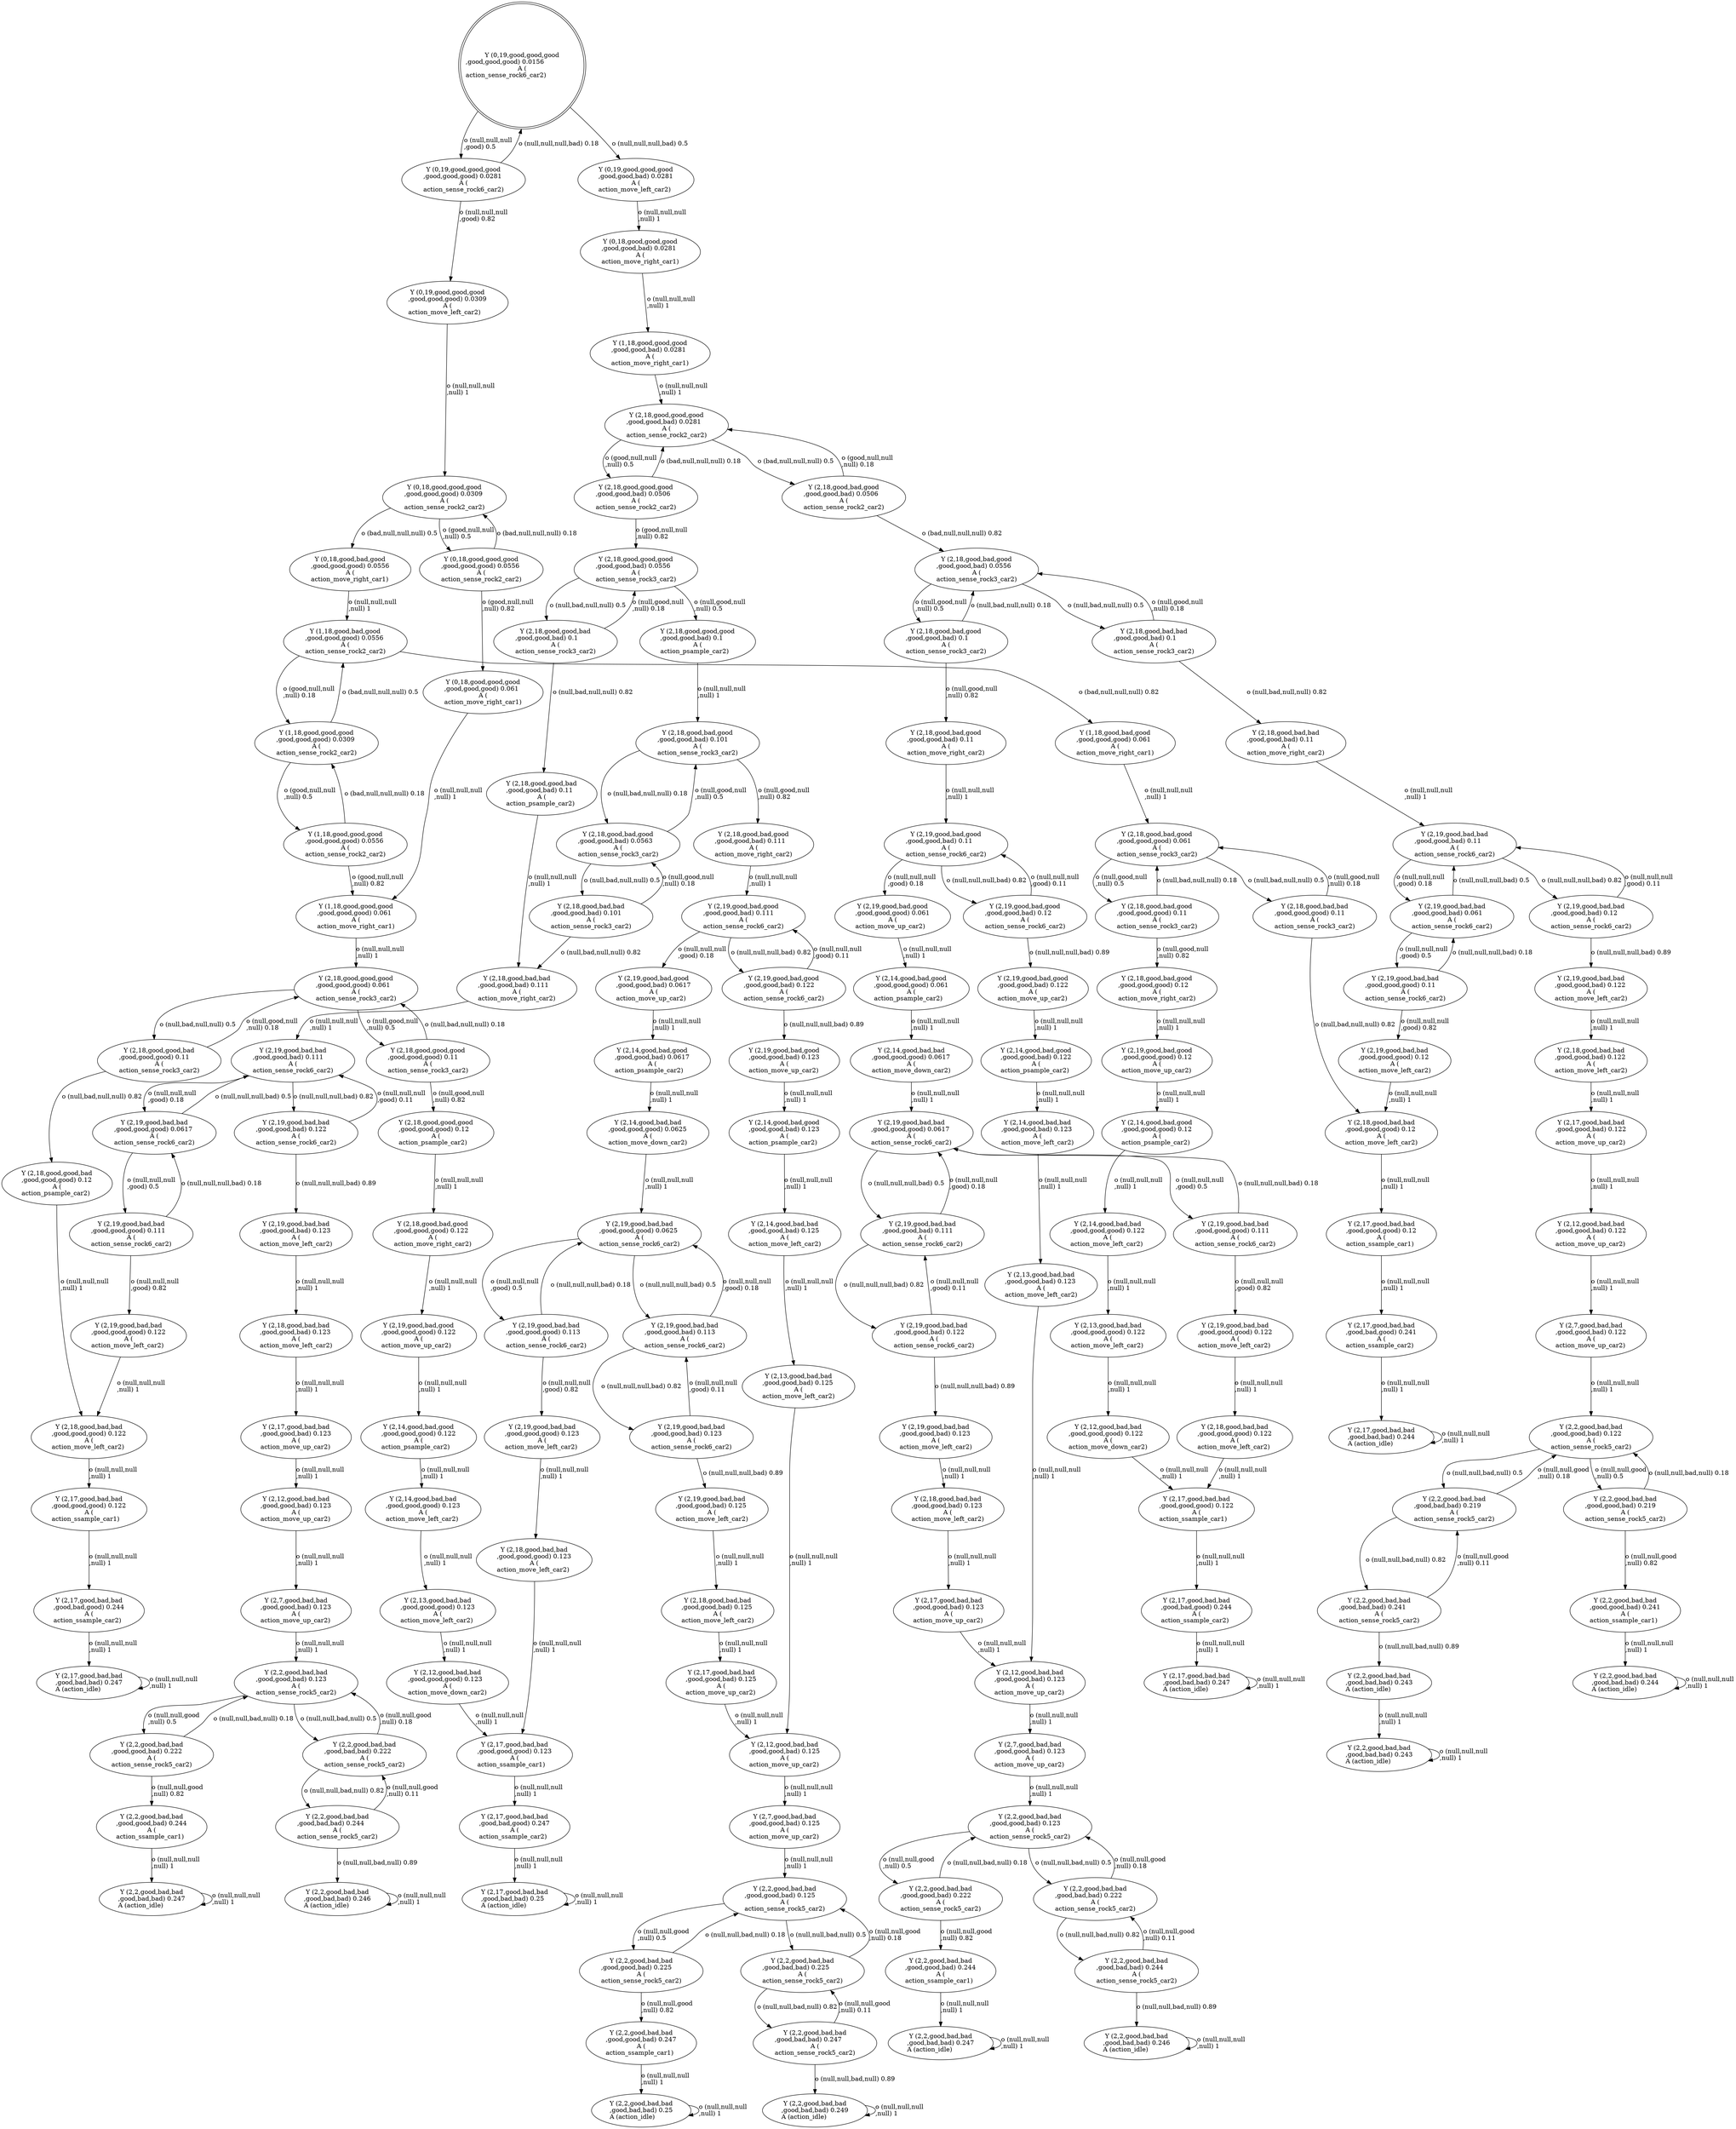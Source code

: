 digraph G
{
root [label="Y (0,19,good,good,good\n,good,good,good) 0.0156\lA (\naction_sense_rock6_car2)\l" shape=doublecircle labeljust="l"];
x0row214 [label="Y (2,18,good,good,bad\n,good,good,good) 0.12\lA (\naction_psample_car2)\l"];
x0row225 [label="Y (2,18,good,bad,bad\n,good,good,good) 0.122\lA (\naction_move_left_car2)\l"];
x0row26 [label="Y (0,18,good,good,good\n,good,good,good) 0.0309\lA (\naction_sense_rock2_car2)\l"];
x0row35 [label="Y (1,18,good,good,good\n,good,good,good) 0.0309\lA (\naction_sense_rock2_car2)\l"];
x0row48 [label="Y (1,18,good,good,good\n,good,good,good) 0.0556\lA (\naction_sense_rock2_car2)\l"];
x0row335 [label="Y (2,18,good,bad,good\n,good,good,good) 0.11\lA (\naction_sense_rock3_car2)\l"];
x0row336 [label="Y (2,18,good,bad,bad\n,good,good,good) 0.11\lA (\naction_sense_rock3_car2)\l"];
x0row348 [label="Y (2,18,good,bad,good\n,good,good,good) 0.12\lA (\naction_move_right_car2)\l"];
x0row183 [label="Y (2,17,good,bad,bad\n,good,good,good) 0.123\lA (\naction_ssample_car1)\l"];
x0row190 [label="Y (2,17,good,bad,bad\n,good,bad,good) 0.247\lA (\naction_ssample_car2)\l"];
x0row23 [label="Y (0,19,good,good,good\n,good,good,good) 0.0309\lA (\naction_move_left_car2)\l"];
x0row11 [label="Y (0,19,good,good,good\n,good,good,good) 0.0281\lA (\naction_sense_rock6_car2)\l"];
x0row12 [label="Y (0,19,good,good,good\n,good,good,bad) 0.0281\lA (\naction_move_left_car2)\l"];
x0row1210 [label="Y (2,19,good,bad,bad\n,good,good,bad) 0.123\lA (\naction_move_left_car2)\l"];
x0row1214 [label="Y (2,18,good,bad,bad\n,good,good,bad) 0.123\lA (\naction_move_left_car2)\l"];
x0row1215 [label="Y (2,14,good,bad,bad\n,good,good,bad) 0.123\lA (\naction_move_left_car2)\l"];
x0row53 [label="Y (0,18,good,good,good\n,good,good,good) 0.061\lA (\naction_move_right_car1)\l"];
x0row72 [label="Y (2,18,good,good,good\n,good,good,good) 0.061\lA (\naction_sense_rock3_car2)\l"];
x0row95 [label="Y (2,18,good,good,bad\n,good,good,good) 0.11\lA (\naction_sense_rock3_car2)\l"];
x0row94 [label="Y (2,18,good,good,good\n,good,good,good) 0.11\lA (\naction_sense_rock3_car2)\l"];
x0row40 [label="Y (0,18,good,good,good\n,good,good,good) 0.0556\lA (\naction_sense_rock2_car2)\l"];
x0row41 [label="Y (0,18,good,bad,good\n,good,good,good) 0.0556\lA (\naction_move_right_car1)\l"];
x0row60 [label="Y (1,18,good,good,good\n,good,good,good) 0.061\lA (\naction_move_right_car1)\l"];
x0row1463 [label="Y (2,19,good,bad,bad\n,good,good,bad) 0.122\lA (\naction_move_left_car2)\l"];
x0row1467 [label="Y (2,18,good,bad,bad\n,good,good,bad) 0.122\lA (\naction_move_left_car2)\l"];
x0row1479 [label="Y (2,17,good,bad,bad\n,good,good,bad) 0.122\lA (\naction_move_up_car2)\l"];
x0row1492 [label="Y (2,12,good,bad,bad\n,good,good,bad) 0.122\lA (\naction_move_up_car2)\l"];
x0row382 [label="Y (2,14,good,bad,bad\n,good,good,good) 0.122\lA (\naction_move_left_car2)\l"];
x0row199 [label="Y (2,17,good,bad,bad\n,good,bad,bad) 0.25\lA (action_idle)\l"];
x0row1397 [label="Y (2,19,good,bad,bad\n,good,good,bad) 0.11\lA (\naction_sense_rock6_car2)\l"];
x0row693 [label="Y (2,19,good,bad,bad\n,good,good,bad) 0.123\lA (\naction_sense_rock6_car2)\l"];
x0row701 [label="Y (2,19,good,bad,bad\n,good,good,bad) 0.125\lA (\naction_move_left_car2)\l"];
x0row705 [label="Y (2,18,good,bad,bad\n,good,good,bad) 0.125\lA (\naction_move_left_car2)\l"];
x0row706 [label="Y (2,14,good,bad,bad\n,good,good,bad) 0.125\lA (\naction_move_left_car2)\l"];
x0row713 [label="Y (2,17,good,bad,bad\n,good,good,bad) 0.125\lA (\naction_move_up_car2)\l"];
x0row714 [label="Y (2,13,good,bad,bad\n,good,good,bad) 0.125\lA (\naction_move_left_car2)\l"];
x0row722 [label="Y (2,12,good,bad,bad\n,good,good,bad) 0.125\lA (\naction_move_up_car2)\l"];
x0row730 [label="Y (2,7,good,bad,bad\n,good,good,bad) 0.125\lA (\naction_move_up_car2)\l"];
x0row739 [label="Y (2,2,good,bad,bad\n,good,good,bad) 0.125\lA (\naction_sense_rock5_car2)\l"];
x0row746 [label="Y (2,2,good,bad,bad\n,good,bad,bad) 0.25\lA (action_idle)\l"];
x0row748 [label="Y (2,2,good,bad,bad\n,good,good,bad) 0.225\lA (\naction_sense_rock5_car2)\l"];
x0row749 [label="Y (2,2,good,bad,bad\n,good,bad,bad) 0.225\lA (\naction_sense_rock5_car2)\l"];
x0row756 [label="Y (2,2,good,bad,bad\n,good,good,bad) 0.247\lA (\naction_ssample_car1)\l"];
x0row236 [label="Y (2,17,good,bad,bad\n,good,good,good) 0.122\lA (\naction_ssample_car1)\l"];
x0row237 [label="Y (2,19,good,bad,bad\n,good,good,good) 0.122\lA (\naction_move_left_car2)\l"];
x0row246 [label="Y (2,17,good,bad,bad\n,good,bad,good) 0.244\lA (\naction_ssample_car2)\l"];
x0row258 [label="Y (2,17,good,bad,bad\n,good,bad,bad) 0.247\lA (action_idle)\l"];
x0row269 [label="Y (1,18,good,bad,good\n,good,good,good) 0.0556\lA (\naction_sense_rock2_car2)\l"];
x0row976 [label="Y (2,2,good,bad,bad\n,good,good,bad) 0.222\lA (\naction_sense_rock5_car2)\l"];
x0row977 [label="Y (2,2,good,bad,bad\n,good,bad,bad) 0.222\lA (\naction_sense_rock5_car2)\l"];
x0row986 [label="Y (2,2,good,bad,bad\n,good,good,bad) 0.244\lA (\naction_ssample_car1)\l"];
x0row1388 [label="Y (2,18,good,bad,bad\n,good,good,bad) 0.11\lA (\naction_move_right_car2)\l"];
x0row108 [label="Y (2,18,good,good,good\n,good,good,good) 0.12\lA (\naction_psample_car2)\l"];
x0row152 [label="Y (2,14,good,bad,bad\n,good,good,good) 0.123\lA (\naction_move_left_car2)\l"];
x0row162 [label="Y (2,13,good,bad,bad\n,good,good,good) 0.123\lA (\naction_move_left_car2)\l"];
x0row119 [label="Y (2,18,good,bad,good\n,good,good,good) 0.122\lA (\naction_move_right_car2)\l"];
x0row1416 [label="Y (2,19,good,bad,bad\n,good,good,bad) 0.061\lA (\naction_sense_rock6_car2)\l"];
x0row1417 [label="Y (2,19,good,bad,bad\n,good,good,bad) 0.12\lA (\naction_sense_rock6_car2)\l"];
x0row1429 [label="Y (2,19,good,bad,bad\n,good,good,good) 0.11\lA (\naction_sense_rock6_car2)\l"];
x0row164 [label="Y (2,19,good,bad,bad\n,good,good,good) 0.123\lA (\naction_move_left_car2)\l"];
x0row172 [label="Y (2,12,good,bad,bad\n,good,good,good) 0.123\lA (\naction_move_down_car2)\l"];
x0row174 [label="Y (2,18,good,bad,bad\n,good,good,good) 0.123\lA (\naction_move_left_car2)\l"];
x0row287 [label="Y (1,18,good,bad,good\n,good,good,good) 0.061\lA (\naction_move_right_car1)\l"];
x0row357 [label="Y (2,19,good,bad,good\n,good,good,good) 0.12\lA (\naction_move_up_car2)\l"];
x0row369 [label="Y (2,14,good,bad,good\n,good,good,good) 0.12\lA (\naction_psample_car2)\l"];
x0row491 [label="Y (2,17,good,bad,bad\n,good,bad,bad) 0.244\lA (action_idle)\l"];
x0row611 [label="Y (2,19,good,bad,good\n,good,good,bad) 0.111\lA (\naction_sense_rock6_car2)\l"];
x0row626 [label="Y (2,19,good,bad,good\n,good,good,bad) 0.0617\lA (\naction_move_up_car2)\l"];
x0row627 [label="Y (2,19,good,bad,good\n,good,good,bad) 0.122\lA (\naction_sense_rock6_car2)\l"];
x0row917 [label="Y (2,19,good,bad,bad\n,good,good,bad) 0.123\lA (\naction_move_left_car2)\l"];
x0row921 [label="Y (2,18,good,bad,bad\n,good,good,bad) 0.123\lA (\naction_move_left_car2)\l"];
x0row931 [label="Y (2,17,good,bad,bad\n,good,good,bad) 0.123\lA (\naction_move_up_car2)\l"];
x0row942 [label="Y (2,12,good,bad,bad\n,good,good,bad) 0.123\lA (\naction_move_up_car2)\l"];
x0row952 [label="Y (2,7,good,bad,bad\n,good,good,bad) 0.123\lA (\naction_move_up_car2)\l"];
x0row1098 [label="Y (2,19,good,bad,good\n,good,good,bad) 0.11\lA (\naction_sense_rock6_car2)\l"];
x0row550 [label="Y (2,18,good,good,good\n,good,good,bad) 0.0506\lA (\naction_sense_rock2_car2)\l"];
x0row549 [label="Y (2,18,good,bad,good\n,good,good,bad) 0.0563\lA (\naction_sense_rock3_car2)\l"];
x0row551 [label="Y (2,18,good,bad,good\n,good,good,bad) 0.0506\lA (\naction_sense_rock2_car2)\l"];
x0row963 [label="Y (2,2,good,bad,bad\n,good,good,bad) 0.123\lA (\naction_sense_rock5_car2)\l"];
x0row972 [label="Y (2,2,good,bad,bad\n,good,bad,bad) 0.247\lA (action_idle)\l"];
x0row530 [label="Y (2,18,good,good,good\n,good,good,bad) 0.0281\lA (\naction_sense_rock2_car2)\l"];
x0row589 [label="Y (2,18,good,bad,good\n,good,good,bad) 0.101\lA (\naction_sense_rock3_car2)\l"];
x0row602 [label="Y (2,18,good,bad,good\n,good,good,bad) 0.111\lA (\naction_move_right_car2)\l"];
x0row457 [label="Y (2,18,good,bad,bad\n,good,good,good) 0.12\lA (\naction_move_left_car2)\l"];
x0row465 [label="Y (2,17,good,bad,bad\n,good,good,good) 0.12\lA (\naction_ssample_car1)\l"];
x0row466 [label="Y (2,19,good,bad,bad\n,good,good,good) 0.12\lA (\naction_move_left_car2)\l"];
x0row477 [label="Y (2,17,good,bad,bad\n,good,bad,good) 0.241\lA (\naction_ssample_car2)\l"];
x0row1118 [label="Y (2,19,good,bad,good\n,good,good,bad) 0.12\lA (\naction_sense_rock6_car2)\l"];
x0row1117 [label="Y (2,19,good,bad,good\n,good,good,good) 0.061\lA (\naction_move_up_car2)\l"];
x0row1123 [label="Y (2,14,good,bad,good\n,good,good,good) 0.061\lA (\naction_psample_car2)\l"];
x0row1135 [label="Y (2,14,good,bad,bad\n,good,good,good) 0.0617\lA (\naction_move_down_car2)\l"];
x0row508 [label="Y (0,18,good,good,good\n,good,good,bad) 0.0281\lA (\naction_move_right_car1)\l"];
x0row517 [label="Y (1,18,good,good,good\n,good,good,bad) 0.0281\lA (\naction_move_right_car1)\l"];
x0row1149 [label="Y (2,19,good,bad,bad\n,good,good,good) 0.0617\lA (\naction_sense_rock6_car2)\l"];
x0row1020 [label="Y (2,2,good,bad,bad\n,good,bad,bad) 0.246\lA (action_idle)\l"];
x0row1039 [label="Y (2,18,good,good,bad\n,good,good,bad) 0.11\lA (\naction_psample_car2)\l"];
x0row1062 [label="Y (2,18,good,bad,good\n,good,good,bad) 0.0556\lA (\naction_sense_rock3_car2)\l"];
x0row1336 [label="Y (2,19,good,bad,good\n,good,good,bad) 0.122\lA (\naction_move_up_car2)\l"];
x0row1341 [label="Y (2,14,good,bad,good\n,good,good,bad) 0.122\lA (\naction_psample_car2)\l"];
x0row563 [label="Y (2,18,good,good,good\n,good,good,bad) 0.0556\lA (\naction_sense_rock3_car2)\l"];
x0row577 [label="Y (2,18,good,good,good\n,good,good,bad) 0.1\lA (\naction_psample_car2)\l"];
x0row578 [label="Y (2,18,good,good,bad\n,good,good,bad) 0.1\lA (\naction_sense_rock3_car2)\l"];
x0row1200 [label="Y (2,19,good,bad,bad\n,good,good,bad) 0.122\lA (\naction_sense_rock6_car2)\l"];
x0row632 [label="Y (2,14,good,bad,good\n,good,good,bad) 0.0617\lA (\naction_psample_car2)\l"];
x0row642 [label="Y (2,14,good,bad,bad\n,good,good,good) 0.0625\lA (\naction_move_down_car2)\l"];
x0row1304 [label="Y (2,2,good,bad,bad\n,good,bad,bad) 0.244\lA (\naction_sense_rock5_car2)\l"];
x0row654 [label="Y (2,19,good,bad,bad\n,good,good,good) 0.0625\lA (\naction_sense_rock6_car2)\l"];
x0row665 [label="Y (2,19,good,bad,bad\n,good,good,good) 0.113\lA (\naction_sense_rock6_car2)\l"];
x0row666 [label="Y (2,19,good,bad,bad\n,good,good,bad) 0.113\lA (\naction_sense_rock6_car2)\l"];
x0row1164 [label="Y (2,19,good,bad,bad\n,good,good,good) 0.111\lA (\naction_sense_rock6_car2)\l"];
x0row1165 [label="Y (2,19,good,bad,bad\n,good,good,bad) 0.111\lA (\naction_sense_rock6_car2)\l"];
x0row1313 [label="Y (2,2,good,bad,bad\n,good,bad,bad) 0.246\lA (action_idle)\l"];
x0row1076 [label="Y (2,18,good,bad,good\n,good,good,bad) 0.1\lA (\naction_sense_rock3_car2)\l"];
x0row1077 [label="Y (2,18,good,bad,bad\n,good,good,bad) 0.1\lA (\naction_sense_rock3_car2)\l"];
x0row1089 [label="Y (2,18,good,bad,good\n,good,good,bad) 0.11\lA (\naction_move_right_car2)\l"];
x0row1011 [label="Y (2,2,good,bad,bad\n,good,bad,bad) 0.244\lA (\naction_sense_rock5_car2)\l"];
x0row439 [label="Y (2,17,good,bad,bad\n,good,bad,bad) 0.247\lA (action_idle)\l"];
x0row394 [label="Y (2,13,good,bad,bad\n,good,good,good) 0.122\lA (\naction_move_left_car2)\l"];
x0row396 [label="Y (2,19,good,bad,bad\n,good,good,good) 0.122\lA (\naction_move_left_car2)\l"];
x0row406 [label="Y (2,12,good,bad,bad\n,good,good,good) 0.122\lA (\naction_move_down_car2)\l"];
x0row408 [label="Y (2,18,good,bad,bad\n,good,good,good) 0.122\lA (\naction_move_left_car2)\l"];
x0row419 [label="Y (2,17,good,bad,bad\n,good,good,good) 0.122\lA (\naction_ssample_car1)\l"];
x0row428 [label="Y (2,17,good,bad,bad\n,good,bad,good) 0.244\lA (\naction_ssample_car2)\l"];
x0row775 [label="Y (2,2,good,bad,bad\n,good,bad,bad) 0.247\lA (\naction_sense_rock5_car2)\l"];
x0row782 [label="Y (2,2,good,bad,bad\n,good,bad,bad) 0.249\lA (action_idle)\l"];
x0row801 [label="Y (2,19,good,bad,good\n,good,good,bad) 0.123\lA (\naction_move_up_car2)\l"];
x0row806 [label="Y (2,14,good,bad,good\n,good,good,bad) 0.123\lA (\naction_psample_car2)\l"];
x0row1224 [label="Y (2,17,good,bad,bad\n,good,good,bad) 0.123\lA (\naction_move_up_car2)\l"];
x0row1225 [label="Y (2,13,good,bad,bad\n,good,good,bad) 0.123\lA (\naction_move_left_car2)\l"];
x0row1235 [label="Y (2,12,good,bad,bad\n,good,good,bad) 0.123\lA (\naction_move_up_car2)\l"];
x0row843 [label="Y (2,18,good,bad,bad\n,good,good,bad) 0.101\lA (\naction_sense_rock3_car2)\l"];
x0row854 [label="Y (2,18,good,bad,bad\n,good,good,bad) 0.111\lA (\naction_move_right_car2)\l"];
x0row863 [label="Y (2,19,good,bad,bad\n,good,good,bad) 0.111\lA (\naction_sense_rock6_car2)\l"];
x0row1269 [label="Y (2,2,good,bad,bad\n,good,good,bad) 0.222\lA (\naction_sense_rock5_car2)\l"];
x0row1270 [label="Y (2,2,good,bad,bad\n,good,bad,bad) 0.222\lA (\naction_sense_rock5_car2)\l"];
x0row1279 [label="Y (2,2,good,bad,bad\n,good,good,bad) 0.244\lA (\naction_ssample_car1)\l"];
x0row878 [label="Y (2,19,good,bad,bad\n,good,good,good) 0.0617\lA (\naction_sense_rock6_car2)\l"];
x0row879 [label="Y (2,19,good,bad,bad\n,good,good,bad) 0.122\lA (\naction_sense_rock6_car2)\l"];
x0row889 [label="Y (2,19,good,bad,bad\n,good,good,good) 0.111\lA (\naction_sense_rock6_car2)\l"];
x0row1245 [label="Y (2,7,good,bad,bad\n,good,good,bad) 0.123\lA (\naction_move_up_car2)\l"];
x0row1256 [label="Y (2,2,good,bad,bad\n,good,good,bad) 0.123\lA (\naction_sense_rock5_car2)\l"];
x0row1265 [label="Y (2,2,good,bad,bad\n,good,bad,bad) 0.247\lA (action_idle)\l"];
x0row316 [label="Y (2,18,good,bad,good\n,good,good,good) 0.061\lA (\naction_sense_rock3_car2)\l"];
x0row131 [label="Y (2,19,good,bad,good\n,good,good,good) 0.122\lA (\naction_move_up_car2)\l"];
x0row141 [label="Y (2,14,good,bad,good\n,good,good,good) 0.122\lA (\naction_psample_car2)\l"];
x0row1504 [label="Y (2,7,good,bad,bad\n,good,good,bad) 0.122\lA (\naction_move_up_car2)\l"];
x0row1517 [label="Y (2,2,good,bad,bad\n,good,good,bad) 0.122\lA (\naction_sense_rock5_car2)\l"];
x0row1528 [label="Y (2,2,good,bad,bad\n,good,bad,bad) 0.244\lA (action_idle)\l"];
x0row1535 [label="Y (2,2,good,bad,bad\n,good,bad,bad) 0.219\lA (\naction_sense_rock5_car2)\l"];
x0row1534 [label="Y (2,2,good,bad,bad\n,good,good,bad) 0.219\lA (\naction_sense_rock5_car2)\l"];
x0row1546 [label="Y (2,2,good,bad,bad\n,good,good,bad) 0.241\lA (\naction_ssample_car1)\l"];
x0row1577 [label="Y (2,2,good,bad,bad\n,good,bad,bad) 0.241\lA (\naction_sense_rock5_car2)\l"];
x0row1588 [label="Y (2,2,good,bad,bad\n,good,bad,bad) 0.243\lA (action_idle)\l"];
x0row1592 [label="Y (2,2,good,bad,bad\n,good,bad,bad) 0.243\lA (action_idle)\l"];
root -> x0row11 [label="o (null,null,null\n,good) 0.5\l"];
root -> x0row12 [label="o (null,null,null,bad) 0.5\l"];
x0row11 -> x0row23 [label="o (null,null,null\n,good) 0.82\l"];
x0row11 -> root [label="o (null,null,null,bad) 0.18\l"];
x0row23 -> x0row26 [label="o (null,null,null\n,null) 1\l"];
x0row26 -> x0row40 [label="o (good,null,null\n,null) 0.5\l"];
x0row26 -> x0row41 [label="o (bad,null,null,null) 0.5\l"];
x0row40 -> x0row53 [label="o (good,null,null\n,null) 0.82\l"];
x0row40 -> x0row26 [label="o (bad,null,null,null) 0.18\l"];
x0row53 -> x0row60 [label="o (null,null,null\n,null) 1\l"];
x0row60 -> x0row72 [label="o (null,null,null\n,null) 1\l"];
x0row72 -> x0row94 [label="o (null,good,null\n,null) 0.5\l"];
x0row72 -> x0row95 [label="o (null,bad,null,null) 0.5\l"];
x0row94 -> x0row108 [label="o (null,good,null\n,null) 0.82\l"];
x0row94 -> x0row72 [label="o (null,bad,null,null) 0.18\l"];
x0row108 -> x0row119 [label="o (null,null,null\n,null) 1\l"];
x0row119 -> x0row131 [label="o (null,null,null\n,null) 1\l"];
x0row131 -> x0row141 [label="o (null,null,null\n,null) 1\l"];
x0row141 -> x0row152 [label="o (null,null,null\n,null) 1\l"];
x0row152 -> x0row162 [label="o (null,null,null\n,null) 1\l"];
x0row162 -> x0row172 [label="o (null,null,null\n,null) 1\l"];
x0row172 -> x0row183 [label="o (null,null,null\n,null) 1\l"];
x0row183 -> x0row190 [label="o (null,null,null\n,null) 1\l"];
x0row190 -> x0row199 [label="o (null,null,null\n,null) 1\l"];
x0row199 -> x0row199 [label="o (null,null,null\n,null) 1\l"];
x0row95 -> x0row72 [label="o (null,good,null\n,null) 0.18\l"];
x0row95 -> x0row214 [label="o (null,bad,null,null) 0.82\l"];
x0row214 -> x0row225 [label="o (null,null,null\n,null) 1\l"];
x0row225 -> x0row236 [label="o (null,null,null\n,null) 1\l"];
x0row236 -> x0row246 [label="o (null,null,null\n,null) 1\l"];
x0row246 -> x0row258 [label="o (null,null,null\n,null) 1\l"];
x0row258 -> x0row258 [label="o (null,null,null\n,null) 1\l"];
x0row41 -> x0row269 [label="o (null,null,null\n,null) 1\l"];
x0row269 -> x0row35 [label="o (good,null,null\n,null) 0.18\l"];
x0row269 -> x0row287 [label="o (bad,null,null,null) 0.82\l"];
x0row35 -> x0row48 [label="o (good,null,null\n,null) 0.5\l"];
x0row35 -> x0row269 [label="o (bad,null,null,null) 0.5\l"];
x0row48 -> x0row60 [label="o (good,null,null\n,null) 0.82\l"];
x0row48 -> x0row35 [label="o (bad,null,null,null) 0.18\l"];
x0row287 -> x0row316 [label="o (null,null,null\n,null) 1\l"];
x0row316 -> x0row335 [label="o (null,good,null\n,null) 0.5\l"];
x0row316 -> x0row336 [label="o (null,bad,null,null) 0.5\l"];
x0row335 -> x0row348 [label="o (null,good,null\n,null) 0.82\l"];
x0row335 -> x0row316 [label="o (null,bad,null,null) 0.18\l"];
x0row348 -> x0row357 [label="o (null,null,null\n,null) 1\l"];
x0row357 -> x0row369 [label="o (null,null,null\n,null) 1\l"];
x0row369 -> x0row382 [label="o (null,null,null\n,null) 1\l"];
x0row382 -> x0row394 [label="o (null,null,null\n,null) 1\l"];
x0row394 -> x0row406 [label="o (null,null,null\n,null) 1\l"];
x0row406 -> x0row419 [label="o (null,null,null\n,null) 1\l"];
x0row419 -> x0row428 [label="o (null,null,null\n,null) 1\l"];
x0row428 -> x0row439 [label="o (null,null,null\n,null) 1\l"];
x0row439 -> x0row439 [label="o (null,null,null\n,null) 1\l"];
x0row336 -> x0row316 [label="o (null,good,null\n,null) 0.18\l"];
x0row336 -> x0row457 [label="o (null,bad,null,null) 0.82\l"];
x0row457 -> x0row465 [label="o (null,null,null\n,null) 1\l"];
x0row465 -> x0row477 [label="o (null,null,null\n,null) 1\l"];
x0row477 -> x0row491 [label="o (null,null,null\n,null) 1\l"];
x0row491 -> x0row491 [label="o (null,null,null\n,null) 1\l"];
x0row12 -> x0row508 [label="o (null,null,null\n,null) 1\l"];
x0row508 -> x0row517 [label="o (null,null,null\n,null) 1\l"];
x0row517 -> x0row530 [label="o (null,null,null\n,null) 1\l"];
x0row530 -> x0row550 [label="o (good,null,null\n,null) 0.5\l"];
x0row530 -> x0row551 [label="o (bad,null,null,null) 0.5\l"];
x0row550 -> x0row563 [label="o (good,null,null\n,null) 0.82\l"];
x0row550 -> x0row530 [label="o (bad,null,null,null) 0.18\l"];
x0row563 -> x0row577 [label="o (null,good,null\n,null) 0.5\l"];
x0row563 -> x0row578 [label="o (null,bad,null,null) 0.5\l"];
x0row577 -> x0row589 [label="o (null,null,null\n,null) 1\l"];
x0row589 -> x0row602 [label="o (null,good,null\n,null) 0.82\l"];
x0row589 -> x0row549 [label="o (null,bad,null,null) 0.18\l"];
x0row602 -> x0row611 [label="o (null,null,null\n,null) 1\l"];
x0row611 -> x0row626 [label="o (null,null,null\n,good) 0.18\l"];
x0row611 -> x0row627 [label="o (null,null,null,bad) 0.82\l"];
x0row626 -> x0row632 [label="o (null,null,null\n,null) 1\l"];
x0row632 -> x0row642 [label="o (null,null,null\n,null) 1\l"];
x0row642 -> x0row654 [label="o (null,null,null\n,null) 1\l"];
x0row654 -> x0row665 [label="o (null,null,null\n,good) 0.5\l"];
x0row654 -> x0row666 [label="o (null,null,null,bad) 0.5\l"];
x0row665 -> x0row164 [label="o (null,null,null\n,good) 0.82\l"];
x0row665 -> x0row654 [label="o (null,null,null,bad) 0.18\l"];
x0row164 -> x0row174 [label="o (null,null,null\n,null) 1\l"];
x0row174 -> x0row183 [label="o (null,null,null\n,null) 1\l"];
x0row666 -> x0row654 [label="o (null,null,null\n,good) 0.18\l"];
x0row666 -> x0row693 [label="o (null,null,null,bad) 0.82\l"];
x0row693 -> x0row666 [label="o (null,null,null\n,good) 0.11\l"];
x0row693 -> x0row701 [label="o (null,null,null,bad) 0.89\l"];
x0row701 -> x0row705 [label="o (null,null,null\n,null) 1\l"];
x0row705 -> x0row713 [label="o (null,null,null\n,null) 1\l"];
x0row713 -> x0row722 [label="o (null,null,null\n,null) 1\l"];
x0row722 -> x0row730 [label="o (null,null,null\n,null) 1\l"];
x0row730 -> x0row739 [label="o (null,null,null\n,null) 1\l"];
x0row739 -> x0row748 [label="o (null,null,good\n,null) 0.5\l"];
x0row739 -> x0row749 [label="o (null,null,bad,null) 0.5\l"];
x0row748 -> x0row756 [label="o (null,null,good\n,null) 0.82\l"];
x0row748 -> x0row739 [label="o (null,null,bad,null) 0.18\l"];
x0row756 -> x0row746 [label="o (null,null,null\n,null) 1\l"];
x0row746 -> x0row746 [label="o (null,null,null\n,null) 1\l"];
x0row749 -> x0row739 [label="o (null,null,good\n,null) 0.18\l"];
x0row749 -> x0row775 [label="o (null,null,bad,null) 0.82\l"];
x0row775 -> x0row749 [label="o (null,null,good\n,null) 0.11\l"];
x0row775 -> x0row782 [label="o (null,null,bad,null) 0.89\l"];
x0row782 -> x0row782 [label="o (null,null,null\n,null) 1\l"];
x0row627 -> x0row611 [label="o (null,null,null\n,good) 0.11\l"];
x0row627 -> x0row801 [label="o (null,null,null,bad) 0.89\l"];
x0row801 -> x0row806 [label="o (null,null,null\n,null) 1\l"];
x0row806 -> x0row706 [label="o (null,null,null\n,null) 1\l"];
x0row706 -> x0row714 [label="o (null,null,null\n,null) 1\l"];
x0row714 -> x0row722 [label="o (null,null,null\n,null) 1\l"];
x0row549 -> x0row589 [label="o (null,good,null\n,null) 0.5\l"];
x0row549 -> x0row843 [label="o (null,bad,null,null) 0.5\l"];
x0row843 -> x0row549 [label="o (null,good,null\n,null) 0.18\l"];
x0row843 -> x0row854 [label="o (null,bad,null,null) 0.82\l"];
x0row854 -> x0row863 [label="o (null,null,null\n,null) 1\l"];
x0row863 -> x0row878 [label="o (null,null,null\n,good) 0.18\l"];
x0row863 -> x0row879 [label="o (null,null,null,bad) 0.82\l"];
x0row878 -> x0row889 [label="o (null,null,null\n,good) 0.5\l"];
x0row878 -> x0row863 [label="o (null,null,null,bad) 0.5\l"];
x0row889 -> x0row237 [label="o (null,null,null\n,good) 0.82\l"];
x0row889 -> x0row878 [label="o (null,null,null,bad) 0.18\l"];
x0row237 -> x0row225 [label="o (null,null,null\n,null) 1\l"];
x0row879 -> x0row863 [label="o (null,null,null\n,good) 0.11\l"];
x0row879 -> x0row917 [label="o (null,null,null,bad) 0.89\l"];
x0row917 -> x0row921 [label="o (null,null,null\n,null) 1\l"];
x0row921 -> x0row931 [label="o (null,null,null\n,null) 1\l"];
x0row931 -> x0row942 [label="o (null,null,null\n,null) 1\l"];
x0row942 -> x0row952 [label="o (null,null,null\n,null) 1\l"];
x0row952 -> x0row963 [label="o (null,null,null\n,null) 1\l"];
x0row963 -> x0row976 [label="o (null,null,good\n,null) 0.5\l"];
x0row963 -> x0row977 [label="o (null,null,bad,null) 0.5\l"];
x0row976 -> x0row986 [label="o (null,null,good\n,null) 0.82\l"];
x0row976 -> x0row963 [label="o (null,null,bad,null) 0.18\l"];
x0row986 -> x0row972 [label="o (null,null,null\n,null) 1\l"];
x0row972 -> x0row972 [label="o (null,null,null\n,null) 1\l"];
x0row977 -> x0row963 [label="o (null,null,good\n,null) 0.18\l"];
x0row977 -> x0row1011 [label="o (null,null,bad,null) 0.82\l"];
x0row1011 -> x0row977 [label="o (null,null,good\n,null) 0.11\l"];
x0row1011 -> x0row1020 [label="o (null,null,bad,null) 0.89\l"];
x0row1020 -> x0row1020 [label="o (null,null,null\n,null) 1\l"];
x0row578 -> x0row563 [label="o (null,good,null\n,null) 0.18\l"];
x0row578 -> x0row1039 [label="o (null,bad,null,null) 0.82\l"];
x0row1039 -> x0row854 [label="o (null,null,null\n,null) 1\l"];
x0row551 -> x0row530 [label="o (good,null,null\n,null) 0.18\l"];
x0row551 -> x0row1062 [label="o (bad,null,null,null) 0.82\l"];
x0row1062 -> x0row1076 [label="o (null,good,null\n,null) 0.5\l"];
x0row1062 -> x0row1077 [label="o (null,bad,null,null) 0.5\l"];
x0row1076 -> x0row1089 [label="o (null,good,null\n,null) 0.82\l"];
x0row1076 -> x0row1062 [label="o (null,bad,null,null) 0.18\l"];
x0row1089 -> x0row1098 [label="o (null,null,null\n,null) 1\l"];
x0row1098 -> x0row1117 [label="o (null,null,null\n,good) 0.18\l"];
x0row1098 -> x0row1118 [label="o (null,null,null,bad) 0.82\l"];
x0row1117 -> x0row1123 [label="o (null,null,null\n,null) 1\l"];
x0row1123 -> x0row1135 [label="o (null,null,null\n,null) 1\l"];
x0row1135 -> x0row1149 [label="o (null,null,null\n,null) 1\l"];
x0row1149 -> x0row1164 [label="o (null,null,null\n,good) 0.5\l"];
x0row1149 -> x0row1165 [label="o (null,null,null,bad) 0.5\l"];
x0row1164 -> x0row396 [label="o (null,null,null\n,good) 0.82\l"];
x0row1164 -> x0row1149 [label="o (null,null,null,bad) 0.18\l"];
x0row396 -> x0row408 [label="o (null,null,null\n,null) 1\l"];
x0row408 -> x0row419 [label="o (null,null,null\n,null) 1\l"];
x0row1165 -> x0row1149 [label="o (null,null,null\n,good) 0.18\l"];
x0row1165 -> x0row1200 [label="o (null,null,null,bad) 0.82\l"];
x0row1200 -> x0row1165 [label="o (null,null,null\n,good) 0.11\l"];
x0row1200 -> x0row1210 [label="o (null,null,null,bad) 0.89\l"];
x0row1210 -> x0row1214 [label="o (null,null,null\n,null) 1\l"];
x0row1214 -> x0row1224 [label="o (null,null,null\n,null) 1\l"];
x0row1224 -> x0row1235 [label="o (null,null,null\n,null) 1\l"];
x0row1235 -> x0row1245 [label="o (null,null,null\n,null) 1\l"];
x0row1245 -> x0row1256 [label="o (null,null,null\n,null) 1\l"];
x0row1256 -> x0row1269 [label="o (null,null,good\n,null) 0.5\l"];
x0row1256 -> x0row1270 [label="o (null,null,bad,null) 0.5\l"];
x0row1269 -> x0row1279 [label="o (null,null,good\n,null) 0.82\l"];
x0row1269 -> x0row1256 [label="o (null,null,bad,null) 0.18\l"];
x0row1279 -> x0row1265 [label="o (null,null,null\n,null) 1\l"];
x0row1265 -> x0row1265 [label="o (null,null,null\n,null) 1\l"];
x0row1270 -> x0row1256 [label="o (null,null,good\n,null) 0.18\l"];
x0row1270 -> x0row1304 [label="o (null,null,bad,null) 0.82\l"];
x0row1304 -> x0row1270 [label="o (null,null,good\n,null) 0.11\l"];
x0row1304 -> x0row1313 [label="o (null,null,bad,null) 0.89\l"];
x0row1313 -> x0row1313 [label="o (null,null,null\n,null) 1\l"];
x0row1118 -> x0row1098 [label="o (null,null,null\n,good) 0.11\l"];
x0row1118 -> x0row1336 [label="o (null,null,null,bad) 0.89\l"];
x0row1336 -> x0row1341 [label="o (null,null,null\n,null) 1\l"];
x0row1341 -> x0row1215 [label="o (null,null,null\n,null) 1\l"];
x0row1215 -> x0row1225 [label="o (null,null,null\n,null) 1\l"];
x0row1225 -> x0row1235 [label="o (null,null,null\n,null) 1\l"];
x0row1077 -> x0row1062 [label="o (null,good,null\n,null) 0.18\l"];
x0row1077 -> x0row1388 [label="o (null,bad,null,null) 0.82\l"];
x0row1388 -> x0row1397 [label="o (null,null,null\n,null) 1\l"];
x0row1397 -> x0row1416 [label="o (null,null,null\n,good) 0.18\l"];
x0row1397 -> x0row1417 [label="o (null,null,null,bad) 0.82\l"];
x0row1416 -> x0row1429 [label="o (null,null,null\n,good) 0.5\l"];
x0row1416 -> x0row1397 [label="o (null,null,null,bad) 0.5\l"];
x0row1429 -> x0row466 [label="o (null,null,null\n,good) 0.82\l"];
x0row1429 -> x0row1416 [label="o (null,null,null,bad) 0.18\l"];
x0row466 -> x0row457 [label="o (null,null,null\n,null) 1\l"];
x0row1417 -> x0row1397 [label="o (null,null,null\n,good) 0.11\l"];
x0row1417 -> x0row1463 [label="o (null,null,null,bad) 0.89\l"];
x0row1463 -> x0row1467 [label="o (null,null,null\n,null) 1\l"];
x0row1467 -> x0row1479 [label="o (null,null,null\n,null) 1\l"];
x0row1479 -> x0row1492 [label="o (null,null,null\n,null) 1\l"];
x0row1492 -> x0row1504 [label="o (null,null,null\n,null) 1\l"];
x0row1504 -> x0row1517 [label="o (null,null,null\n,null) 1\l"];
x0row1517 -> x0row1534 [label="o (null,null,good\n,null) 0.5\l"];
x0row1517 -> x0row1535 [label="o (null,null,bad,null) 0.5\l"];
x0row1534 -> x0row1546 [label="o (null,null,good\n,null) 0.82\l"];
x0row1534 -> x0row1517 [label="o (null,null,bad,null) 0.18\l"];
x0row1546 -> x0row1528 [label="o (null,null,null\n,null) 1\l"];
x0row1528 -> x0row1528 [label="o (null,null,null\n,null) 1\l"];
x0row1535 -> x0row1517 [label="o (null,null,good\n,null) 0.18\l"];
x0row1535 -> x0row1577 [label="o (null,null,bad,null) 0.82\l"];
x0row1577 -> x0row1535 [label="o (null,null,good\n,null) 0.11\l"];
x0row1577 -> x0row1588 [label="o (null,null,bad,null) 0.89\l"];
x0row1588 -> x0row1592 [label="o (null,null,null\n,null) 1\l"];
x0row1592 -> x0row1592 [label="o (null,null,null\n,null) 1\l"];
}
